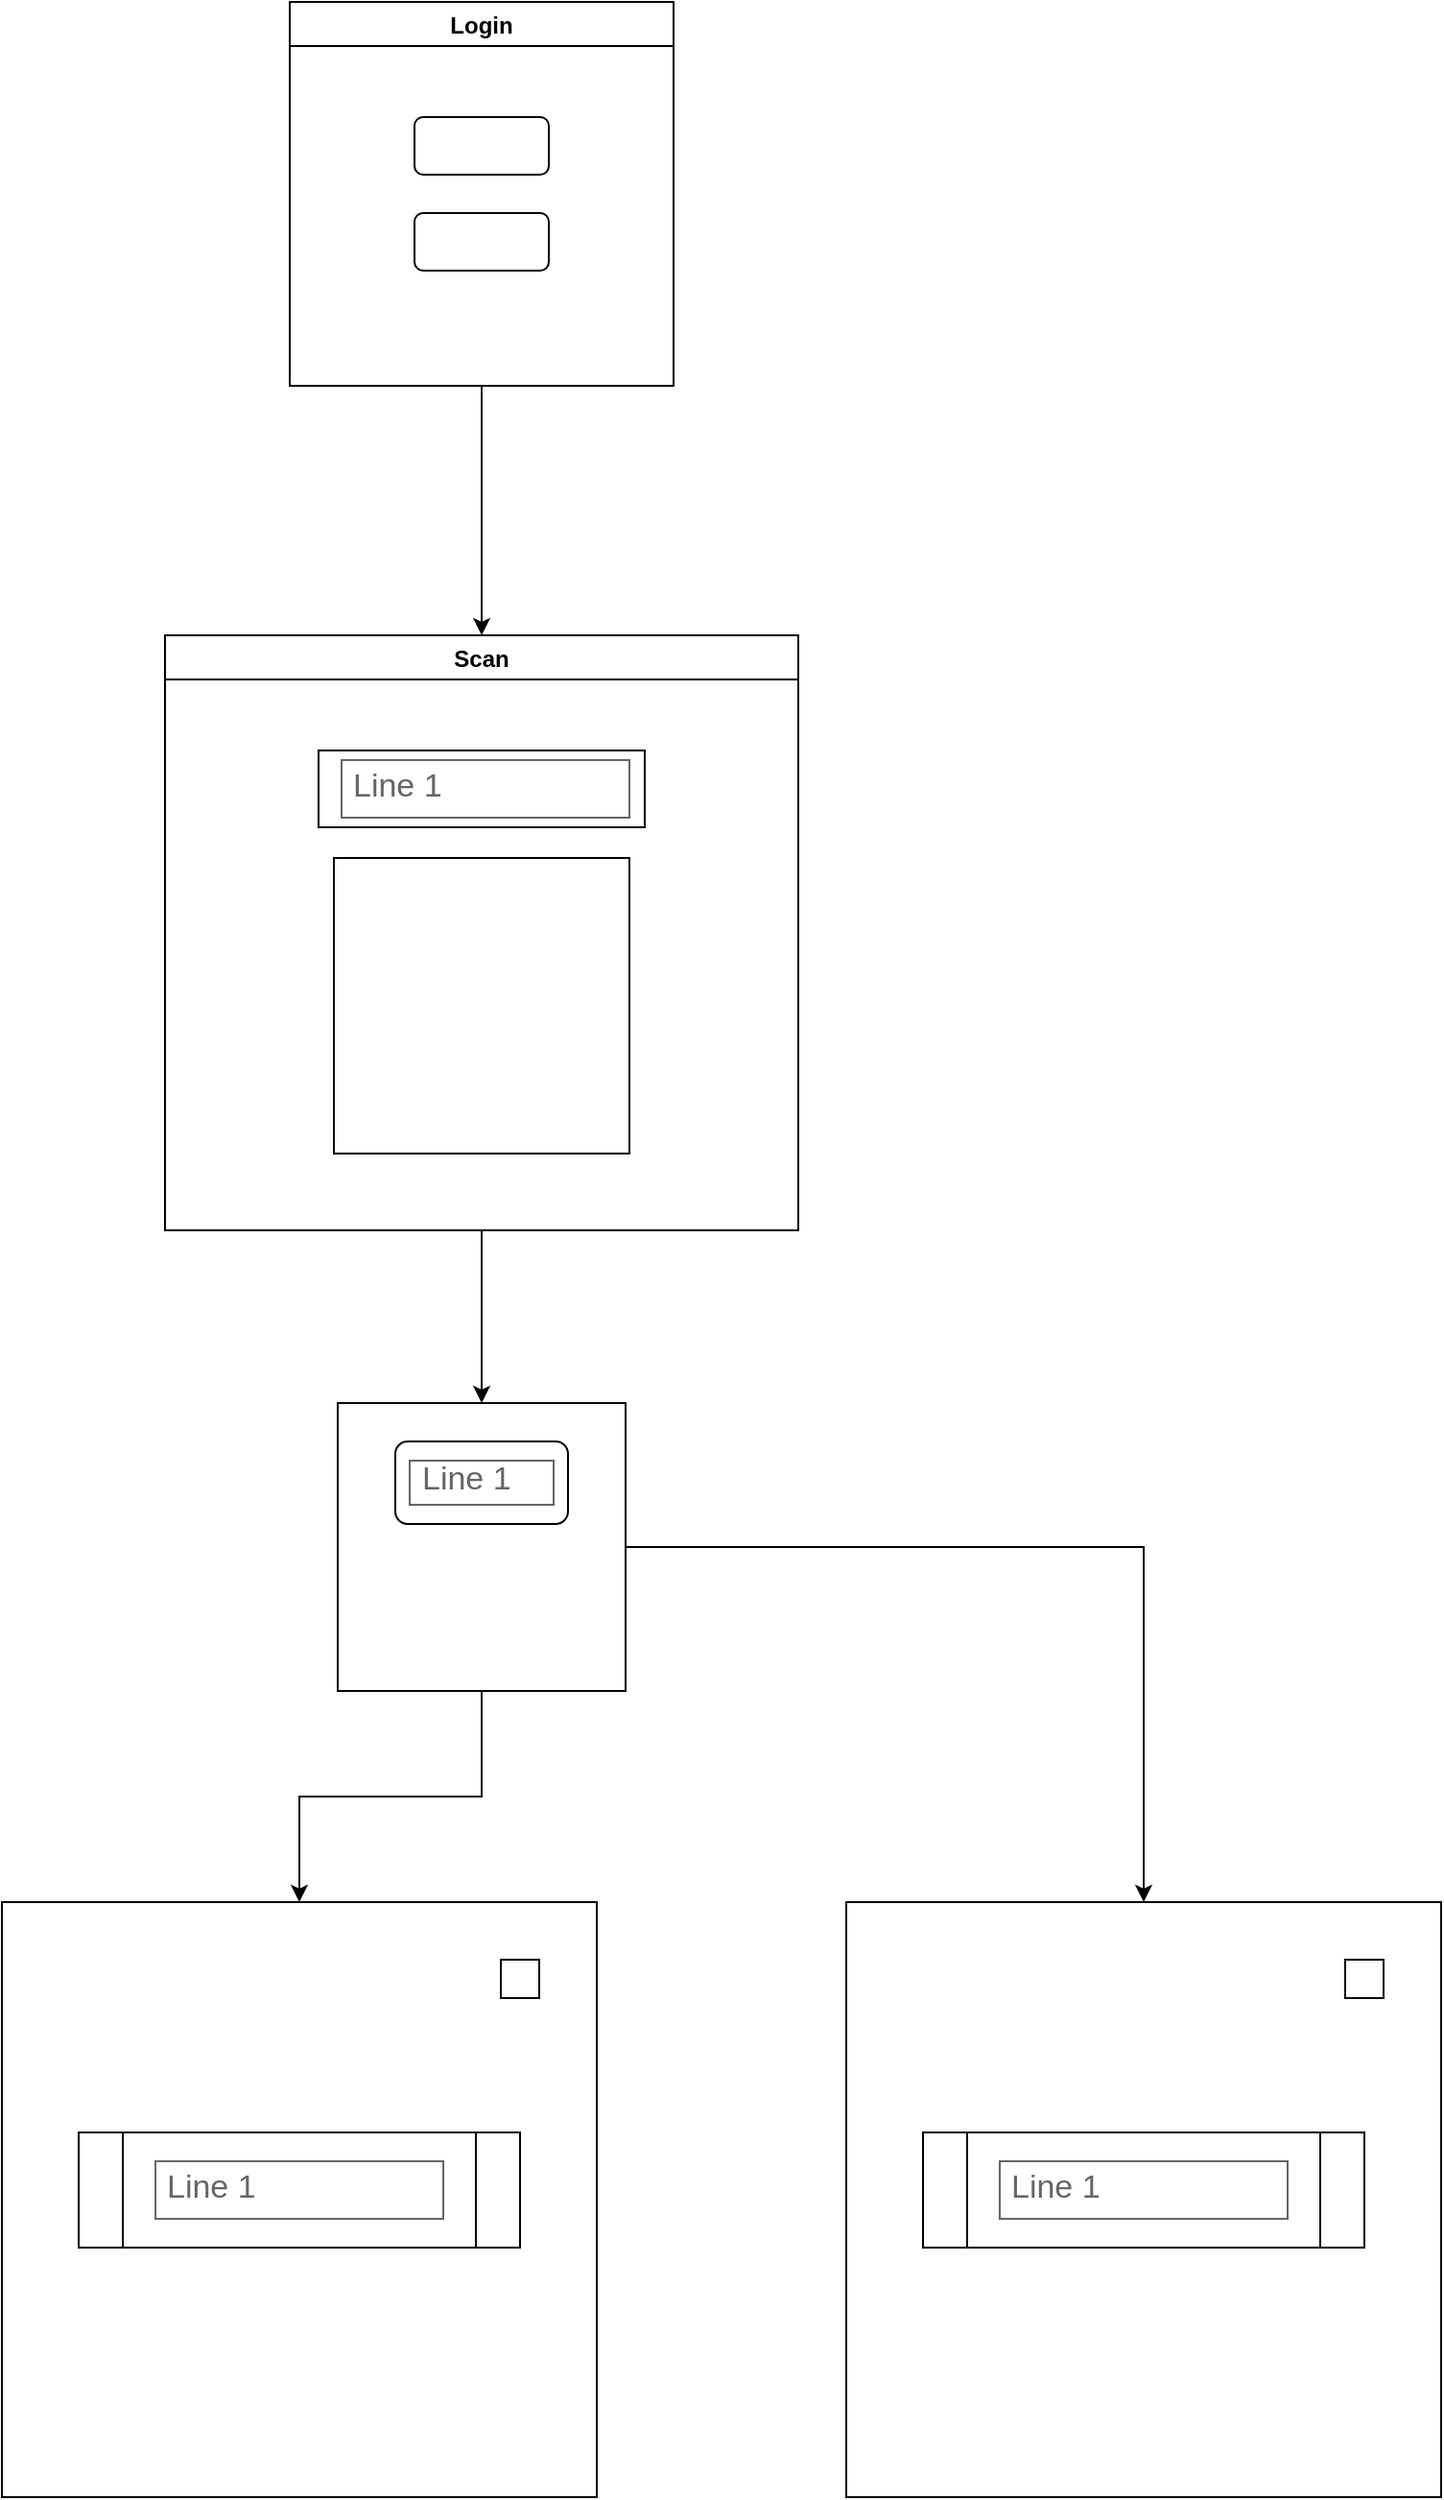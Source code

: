 <mxfile version="22.0.0" type="github">
  <diagram name="Página-1" id="TT5qz97o4cGSjBx9QpKi">
    <mxGraphModel dx="1434" dy="828" grid="1" gridSize="10" guides="1" tooltips="1" connect="1" arrows="1" fold="1" page="1" pageScale="1" pageWidth="1169" pageHeight="1654" math="0" shadow="0">
      <root>
        <mxCell id="0" />
        <mxCell id="1" parent="0" />
        <mxCell id="5mNYedqskk7XYPt0OUEE-12" style="edgeStyle=orthogonalEdgeStyle;rounded=0;orthogonalLoop=1;jettySize=auto;html=1;" edge="1" parent="1" source="0NsyaldkPNiVFsZcGUSA-2" target="0NsyaldkPNiVFsZcGUSA-8">
          <mxGeometry relative="1" as="geometry" />
        </mxCell>
        <mxCell id="0NsyaldkPNiVFsZcGUSA-2" value="Login" style="swimlane;" parent="1" vertex="1">
          <mxGeometry x="320" y="80" width="200" height="200" as="geometry" />
        </mxCell>
        <mxCell id="0NsyaldkPNiVFsZcGUSA-3" value="" style="rounded=1;whiteSpace=wrap;html=1;" parent="0NsyaldkPNiVFsZcGUSA-2" vertex="1">
          <mxGeometry x="65" y="60" width="70" height="30" as="geometry" />
        </mxCell>
        <mxCell id="0NsyaldkPNiVFsZcGUSA-5" value="" style="rounded=1;whiteSpace=wrap;html=1;" parent="0NsyaldkPNiVFsZcGUSA-2" vertex="1">
          <mxGeometry x="65" y="110" width="70" height="30" as="geometry" />
        </mxCell>
        <mxCell id="5mNYedqskk7XYPt0OUEE-29" value="" style="edgeStyle=orthogonalEdgeStyle;rounded=0;orthogonalLoop=1;jettySize=auto;html=1;" edge="1" parent="1" source="0NsyaldkPNiVFsZcGUSA-8" target="5mNYedqskk7XYPt0OUEE-26">
          <mxGeometry relative="1" as="geometry" />
        </mxCell>
        <mxCell id="0NsyaldkPNiVFsZcGUSA-8" value="Scan" style="swimlane;align=center;" parent="1" vertex="1">
          <mxGeometry x="255" y="410" width="330" height="310" as="geometry" />
        </mxCell>
        <mxCell id="0NsyaldkPNiVFsZcGUSA-9" value="" style="whiteSpace=wrap;html=1;aspect=fixed;" parent="0NsyaldkPNiVFsZcGUSA-8" vertex="1">
          <mxGeometry x="88" y="116" width="154" height="154" as="geometry" />
        </mxCell>
        <mxCell id="0NsyaldkPNiVFsZcGUSA-10" value="" style="rounded=0;whiteSpace=wrap;html=1;" parent="0NsyaldkPNiVFsZcGUSA-8" vertex="1">
          <mxGeometry x="80" y="60" width="170" height="40" as="geometry" />
        </mxCell>
        <mxCell id="5mNYedqskk7XYPt0OUEE-32" value="Line 1" style="strokeWidth=1;shadow=0;dashed=0;align=center;html=1;shape=mxgraph.mockup.text.textBox;fontColor=#666666;align=left;fontSize=17;spacingLeft=4;spacingTop=-3;whiteSpace=wrap;strokeColor=#666666;mainText=;fontFamily=Helvetica;" vertex="1" parent="0NsyaldkPNiVFsZcGUSA-8">
          <mxGeometry x="92" y="65" width="150" height="30" as="geometry" />
        </mxCell>
        <mxCell id="5mNYedqskk7XYPt0OUEE-21" value="" style="whiteSpace=wrap;html=1;aspect=fixed;" vertex="1" parent="1">
          <mxGeometry x="170" y="1070" width="310" height="310" as="geometry" />
        </mxCell>
        <mxCell id="5mNYedqskk7XYPt0OUEE-22" value="" style="shape=process;whiteSpace=wrap;html=1;backgroundOutline=1;" vertex="1" parent="1">
          <mxGeometry x="210" y="1190" width="230" height="60" as="geometry" />
        </mxCell>
        <mxCell id="5mNYedqskk7XYPt0OUEE-15" value="" style="whiteSpace=wrap;html=1;aspect=fixed;" vertex="1" parent="1">
          <mxGeometry x="430" y="1100" width="20" height="20" as="geometry" />
        </mxCell>
        <mxCell id="5mNYedqskk7XYPt0OUEE-23" value="" style="whiteSpace=wrap;html=1;aspect=fixed;" vertex="1" parent="1">
          <mxGeometry x="610" y="1070" width="310" height="310" as="geometry" />
        </mxCell>
        <mxCell id="5mNYedqskk7XYPt0OUEE-24" value="" style="whiteSpace=wrap;html=1;aspect=fixed;" vertex="1" parent="1">
          <mxGeometry x="870" y="1100" width="20" height="20" as="geometry" />
        </mxCell>
        <mxCell id="5mNYedqskk7XYPt0OUEE-25" value="" style="shape=process;whiteSpace=wrap;html=1;backgroundOutline=1;" vertex="1" parent="1">
          <mxGeometry x="650" y="1190" width="230" height="60" as="geometry" />
        </mxCell>
        <mxCell id="5mNYedqskk7XYPt0OUEE-30" value="" style="edgeStyle=orthogonalEdgeStyle;rounded=0;orthogonalLoop=1;jettySize=auto;html=1;" edge="1" parent="1" source="5mNYedqskk7XYPt0OUEE-26" target="5mNYedqskk7XYPt0OUEE-21">
          <mxGeometry relative="1" as="geometry" />
        </mxCell>
        <mxCell id="5mNYedqskk7XYPt0OUEE-31" style="edgeStyle=orthogonalEdgeStyle;rounded=0;orthogonalLoop=1;jettySize=auto;html=1;" edge="1" parent="1" source="5mNYedqskk7XYPt0OUEE-26" target="5mNYedqskk7XYPt0OUEE-23">
          <mxGeometry relative="1" as="geometry" />
        </mxCell>
        <mxCell id="5mNYedqskk7XYPt0OUEE-26" value="" style="whiteSpace=wrap;html=1;aspect=fixed;" vertex="1" parent="1">
          <mxGeometry x="345" y="810" width="150" height="150" as="geometry" />
        </mxCell>
        <mxCell id="5mNYedqskk7XYPt0OUEE-28" value="" style="rounded=1;whiteSpace=wrap;html=1;" vertex="1" parent="1">
          <mxGeometry x="375" y="830" width="90" height="43" as="geometry" />
        </mxCell>
        <mxCell id="5mNYedqskk7XYPt0OUEE-33" value="Line 1" style="strokeWidth=1;shadow=0;dashed=0;align=center;html=1;shape=mxgraph.mockup.text.textBox;fontColor=#666666;align=left;fontSize=17;spacingLeft=4;spacingTop=-3;whiteSpace=wrap;strokeColor=#666666;mainText=" vertex="1" parent="1">
          <mxGeometry x="382.5" y="840" width="75" height="23" as="geometry" />
        </mxCell>
        <mxCell id="5mNYedqskk7XYPt0OUEE-34" value="Line 1" style="strokeWidth=1;shadow=0;dashed=0;align=center;html=1;shape=mxgraph.mockup.text.textBox;fontColor=#666666;align=left;fontSize=17;spacingLeft=4;spacingTop=-3;whiteSpace=wrap;strokeColor=#666666;mainText=" vertex="1" parent="1">
          <mxGeometry x="250" y="1205" width="150" height="30" as="geometry" />
        </mxCell>
        <mxCell id="5mNYedqskk7XYPt0OUEE-35" value="Line 1" style="strokeWidth=1;shadow=0;dashed=0;align=center;html=1;shape=mxgraph.mockup.text.textBox;fontColor=#666666;align=left;fontSize=17;spacingLeft=4;spacingTop=-3;whiteSpace=wrap;strokeColor=#666666;mainText=" vertex="1" parent="1">
          <mxGeometry x="690" y="1205" width="150" height="30" as="geometry" />
        </mxCell>
      </root>
    </mxGraphModel>
  </diagram>
</mxfile>
